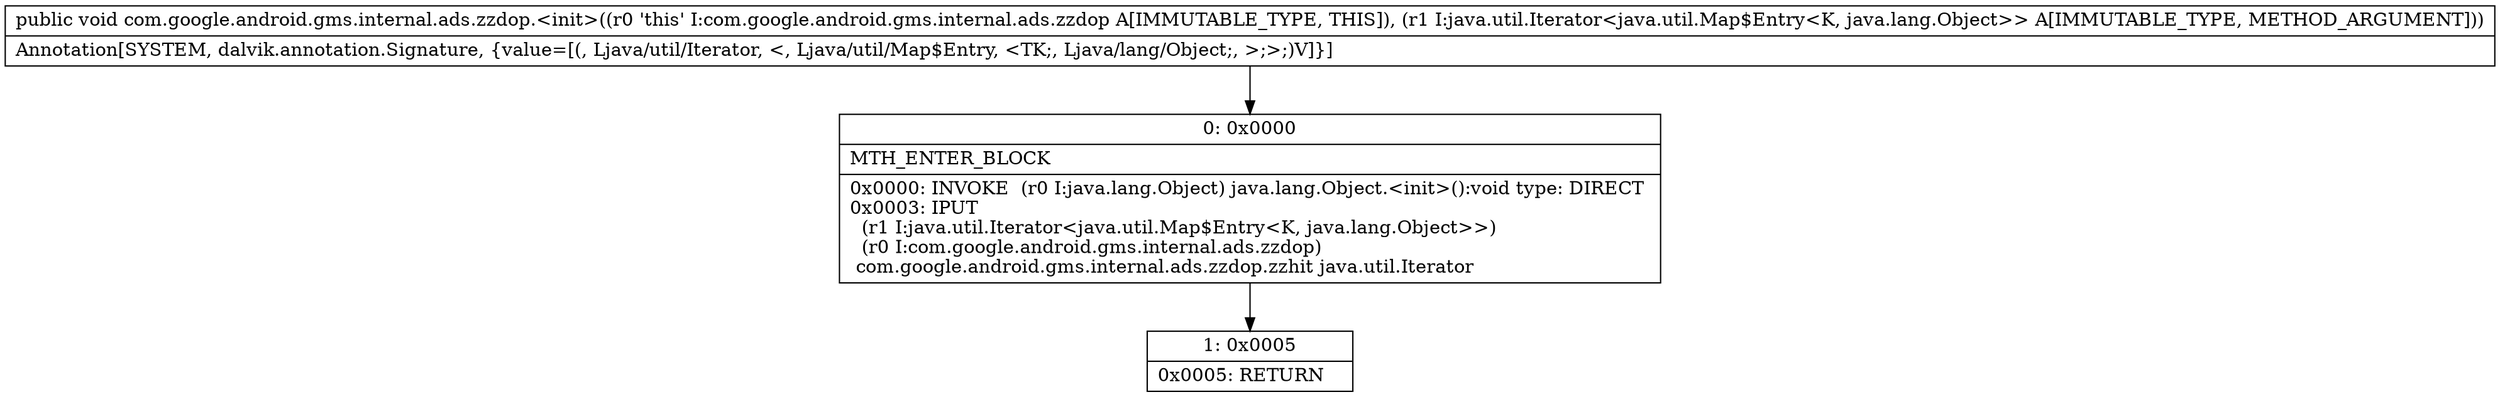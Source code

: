 digraph "CFG forcom.google.android.gms.internal.ads.zzdop.\<init\>(Ljava\/util\/Iterator;)V" {
Node_0 [shape=record,label="{0\:\ 0x0000|MTH_ENTER_BLOCK\l|0x0000: INVOKE  (r0 I:java.lang.Object) java.lang.Object.\<init\>():void type: DIRECT \l0x0003: IPUT  \l  (r1 I:java.util.Iterator\<java.util.Map$Entry\<K, java.lang.Object\>\>)\l  (r0 I:com.google.android.gms.internal.ads.zzdop)\l com.google.android.gms.internal.ads.zzdop.zzhit java.util.Iterator \l}"];
Node_1 [shape=record,label="{1\:\ 0x0005|0x0005: RETURN   \l}"];
MethodNode[shape=record,label="{public void com.google.android.gms.internal.ads.zzdop.\<init\>((r0 'this' I:com.google.android.gms.internal.ads.zzdop A[IMMUTABLE_TYPE, THIS]), (r1 I:java.util.Iterator\<java.util.Map$Entry\<K, java.lang.Object\>\> A[IMMUTABLE_TYPE, METHOD_ARGUMENT]))  | Annotation[SYSTEM, dalvik.annotation.Signature, \{value=[(, Ljava\/util\/Iterator, \<, Ljava\/util\/Map$Entry, \<TK;, Ljava\/lang\/Object;, \>;\>;)V]\}]\l}"];
MethodNode -> Node_0;
Node_0 -> Node_1;
}

